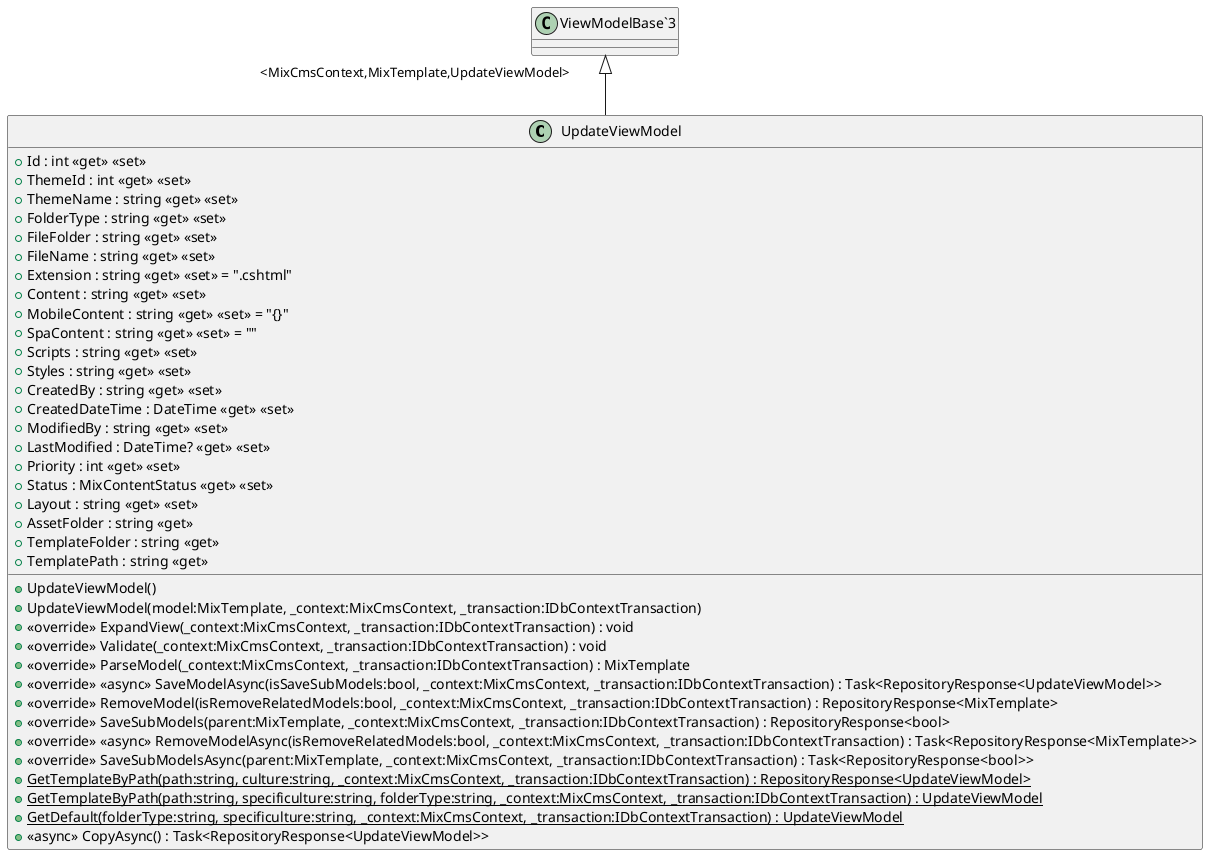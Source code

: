 @startuml
class UpdateViewModel {
    + Id : int <<get>> <<set>>
    + ThemeId : int <<get>> <<set>>
    + ThemeName : string <<get>> <<set>>
    + FolderType : string <<get>> <<set>>
    + FileFolder : string <<get>> <<set>>
    + FileName : string <<get>> <<set>>
    + Extension : string <<get>> <<set>> = ".cshtml"
    + Content : string <<get>> <<set>>
    + MobileContent : string <<get>> <<set>> = "{}"
    + SpaContent : string <<get>> <<set>> = ""
    + Scripts : string <<get>> <<set>>
    + Styles : string <<get>> <<set>>
    + CreatedBy : string <<get>> <<set>>
    + CreatedDateTime : DateTime <<get>> <<set>>
    + ModifiedBy : string <<get>> <<set>>
    + LastModified : DateTime? <<get>> <<set>>
    + Priority : int <<get>> <<set>>
    + Status : MixContentStatus <<get>> <<set>>
    + Layout : string <<get>> <<set>>
    + AssetFolder : string <<get>>
    + TemplateFolder : string <<get>>
    + TemplatePath : string <<get>>
    + UpdateViewModel()
    + UpdateViewModel(model:MixTemplate, _context:MixCmsContext, _transaction:IDbContextTransaction)
    + <<override>> ExpandView(_context:MixCmsContext, _transaction:IDbContextTransaction) : void
    + <<override>> Validate(_context:MixCmsContext, _transaction:IDbContextTransaction) : void
    + <<override>> ParseModel(_context:MixCmsContext, _transaction:IDbContextTransaction) : MixTemplate
    + <<override>> <<async>> SaveModelAsync(isSaveSubModels:bool, _context:MixCmsContext, _transaction:IDbContextTransaction) : Task<RepositoryResponse<UpdateViewModel>>
    + <<override>> RemoveModel(isRemoveRelatedModels:bool, _context:MixCmsContext, _transaction:IDbContextTransaction) : RepositoryResponse<MixTemplate>
    + <<override>> SaveSubModels(parent:MixTemplate, _context:MixCmsContext, _transaction:IDbContextTransaction) : RepositoryResponse<bool>
    + <<override>> <<async>> RemoveModelAsync(isRemoveRelatedModels:bool, _context:MixCmsContext, _transaction:IDbContextTransaction) : Task<RepositoryResponse<MixTemplate>>
    + <<override>> SaveSubModelsAsync(parent:MixTemplate, _context:MixCmsContext, _transaction:IDbContextTransaction) : Task<RepositoryResponse<bool>>
    + {static} GetTemplateByPath(path:string, culture:string, _context:MixCmsContext, _transaction:IDbContextTransaction) : RepositoryResponse<UpdateViewModel>
    + {static} GetTemplateByPath(path:string, specificulture:string, folderType:string, _context:MixCmsContext, _transaction:IDbContextTransaction) : UpdateViewModel
    + {static} GetDefault(folderType:string, specificulture:string, _context:MixCmsContext, _transaction:IDbContextTransaction) : UpdateViewModel
    + <<async>> CopyAsync() : Task<RepositoryResponse<UpdateViewModel>>
}
"ViewModelBase`3" "<MixCmsContext,MixTemplate,UpdateViewModel>" <|-- UpdateViewModel
@enduml
